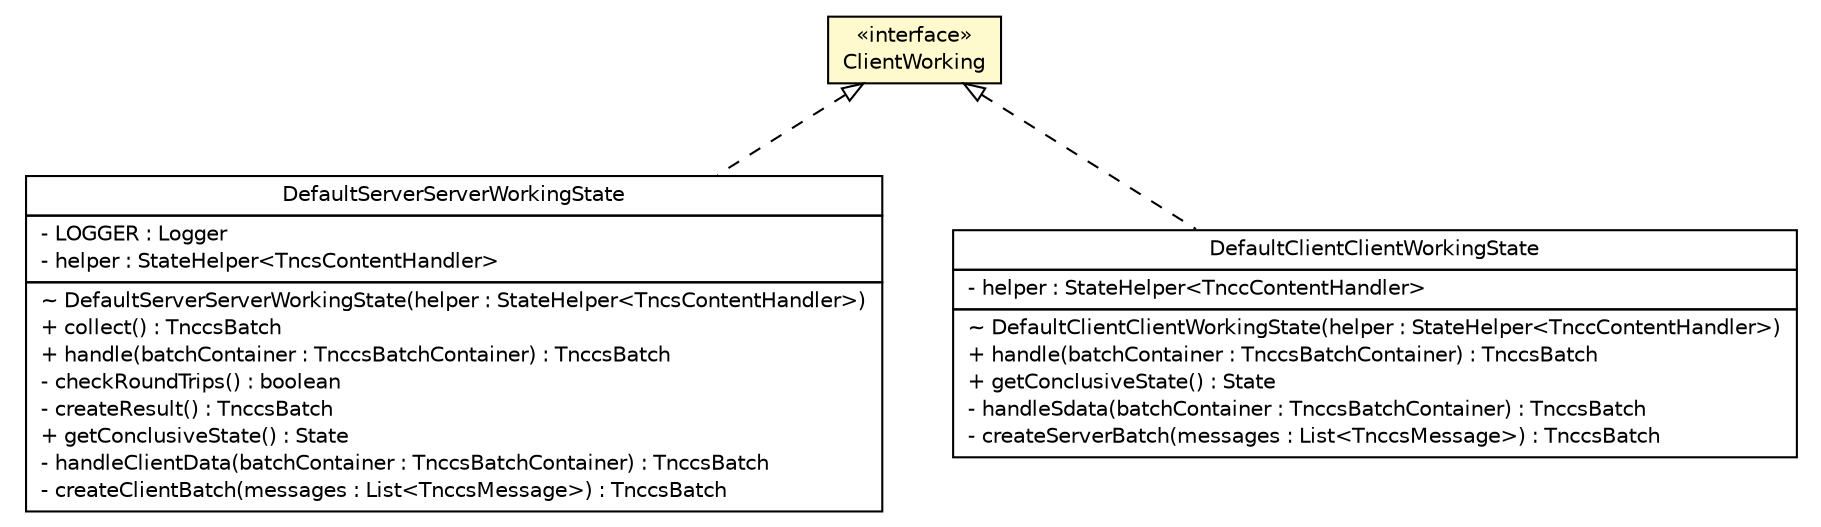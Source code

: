 #!/usr/local/bin/dot
#
# Class diagram 
# Generated by UMLGraph version R5_6 (http://www.umlgraph.org/)
#

digraph G {
	edge [fontname="Helvetica",fontsize=10,labelfontname="Helvetica",labelfontsize=10];
	node [fontname="Helvetica",fontsize=10,shape=plaintext];
	nodesep=0.25;
	ranksep=0.5;
	// de.hsbremen.tc.tnc.tnccs.session.statemachine.ClientWorking
	c6347 [label=<<table title="de.hsbremen.tc.tnc.tnccs.session.statemachine.ClientWorking" border="0" cellborder="1" cellspacing="0" cellpadding="2" port="p" bgcolor="lemonChiffon" href="./ClientWorking.html">
		<tr><td><table border="0" cellspacing="0" cellpadding="1">
<tr><td align="center" balign="center"> &#171;interface&#187; </td></tr>
<tr><td align="center" balign="center"> ClientWorking </td></tr>
		</table></td></tr>
		</table>>, URL="./ClientWorking.html", fontname="Helvetica", fontcolor="black", fontsize=10.0];
	// de.hsbremen.tc.tnc.tnccs.session.statemachine.simple.DefaultServerServerWorkingState
	c6352 [label=<<table title="de.hsbremen.tc.tnc.tnccs.session.statemachine.simple.DefaultServerServerWorkingState" border="0" cellborder="1" cellspacing="0" cellpadding="2" port="p" href="./simple/DefaultServerServerWorkingState.html">
		<tr><td><table border="0" cellspacing="0" cellpadding="1">
<tr><td align="center" balign="center"> DefaultServerServerWorkingState </td></tr>
		</table></td></tr>
		<tr><td><table border="0" cellspacing="0" cellpadding="1">
<tr><td align="left" balign="left"> - LOGGER : Logger </td></tr>
<tr><td align="left" balign="left"> - helper : StateHelper&lt;TncsContentHandler&gt; </td></tr>
		</table></td></tr>
		<tr><td><table border="0" cellspacing="0" cellpadding="1">
<tr><td align="left" balign="left"> ~ DefaultServerServerWorkingState(helper : StateHelper&lt;TncsContentHandler&gt;) </td></tr>
<tr><td align="left" balign="left"> + collect() : TnccsBatch </td></tr>
<tr><td align="left" balign="left"> + handle(batchContainer : TnccsBatchContainer) : TnccsBatch </td></tr>
<tr><td align="left" balign="left"> - checkRoundTrips() : boolean </td></tr>
<tr><td align="left" balign="left"> - createResult() : TnccsBatch </td></tr>
<tr><td align="left" balign="left"> + getConclusiveState() : State </td></tr>
<tr><td align="left" balign="left"> - handleClientData(batchContainer : TnccsBatchContainer) : TnccsBatch </td></tr>
<tr><td align="left" balign="left"> - createClientBatch(messages : List&lt;TnccsMessage&gt;) : TnccsBatch </td></tr>
		</table></td></tr>
		</table>>, URL="./simple/DefaultServerServerWorkingState.html", fontname="Helvetica", fontcolor="black", fontsize=10.0];
	// de.hsbremen.tc.tnc.tnccs.session.statemachine.simple.DefaultClientClientWorkingState
	c6362 [label=<<table title="de.hsbremen.tc.tnc.tnccs.session.statemachine.simple.DefaultClientClientWorkingState" border="0" cellborder="1" cellspacing="0" cellpadding="2" port="p" href="./simple/DefaultClientClientWorkingState.html">
		<tr><td><table border="0" cellspacing="0" cellpadding="1">
<tr><td align="center" balign="center"> DefaultClientClientWorkingState </td></tr>
		</table></td></tr>
		<tr><td><table border="0" cellspacing="0" cellpadding="1">
<tr><td align="left" balign="left"> - helper : StateHelper&lt;TnccContentHandler&gt; </td></tr>
		</table></td></tr>
		<tr><td><table border="0" cellspacing="0" cellpadding="1">
<tr><td align="left" balign="left"> ~ DefaultClientClientWorkingState(helper : StateHelper&lt;TnccContentHandler&gt;) </td></tr>
<tr><td align="left" balign="left"> + handle(batchContainer : TnccsBatchContainer) : TnccsBatch </td></tr>
<tr><td align="left" balign="left"> + getConclusiveState() : State </td></tr>
<tr><td align="left" balign="left"> - handleSdata(batchContainer : TnccsBatchContainer) : TnccsBatch </td></tr>
<tr><td align="left" balign="left"> - createServerBatch(messages : List&lt;TnccsMessage&gt;) : TnccsBatch </td></tr>
		</table></td></tr>
		</table>>, URL="./simple/DefaultClientClientWorkingState.html", fontname="Helvetica", fontcolor="black", fontsize=10.0];
	//de.hsbremen.tc.tnc.tnccs.session.statemachine.simple.DefaultServerServerWorkingState implements de.hsbremen.tc.tnc.tnccs.session.statemachine.ClientWorking
	c6347:p -> c6352:p [dir=back,arrowtail=empty,style=dashed];
	//de.hsbremen.tc.tnc.tnccs.session.statemachine.simple.DefaultClientClientWorkingState implements de.hsbremen.tc.tnc.tnccs.session.statemachine.ClientWorking
	c6347:p -> c6362:p [dir=back,arrowtail=empty,style=dashed];
}

